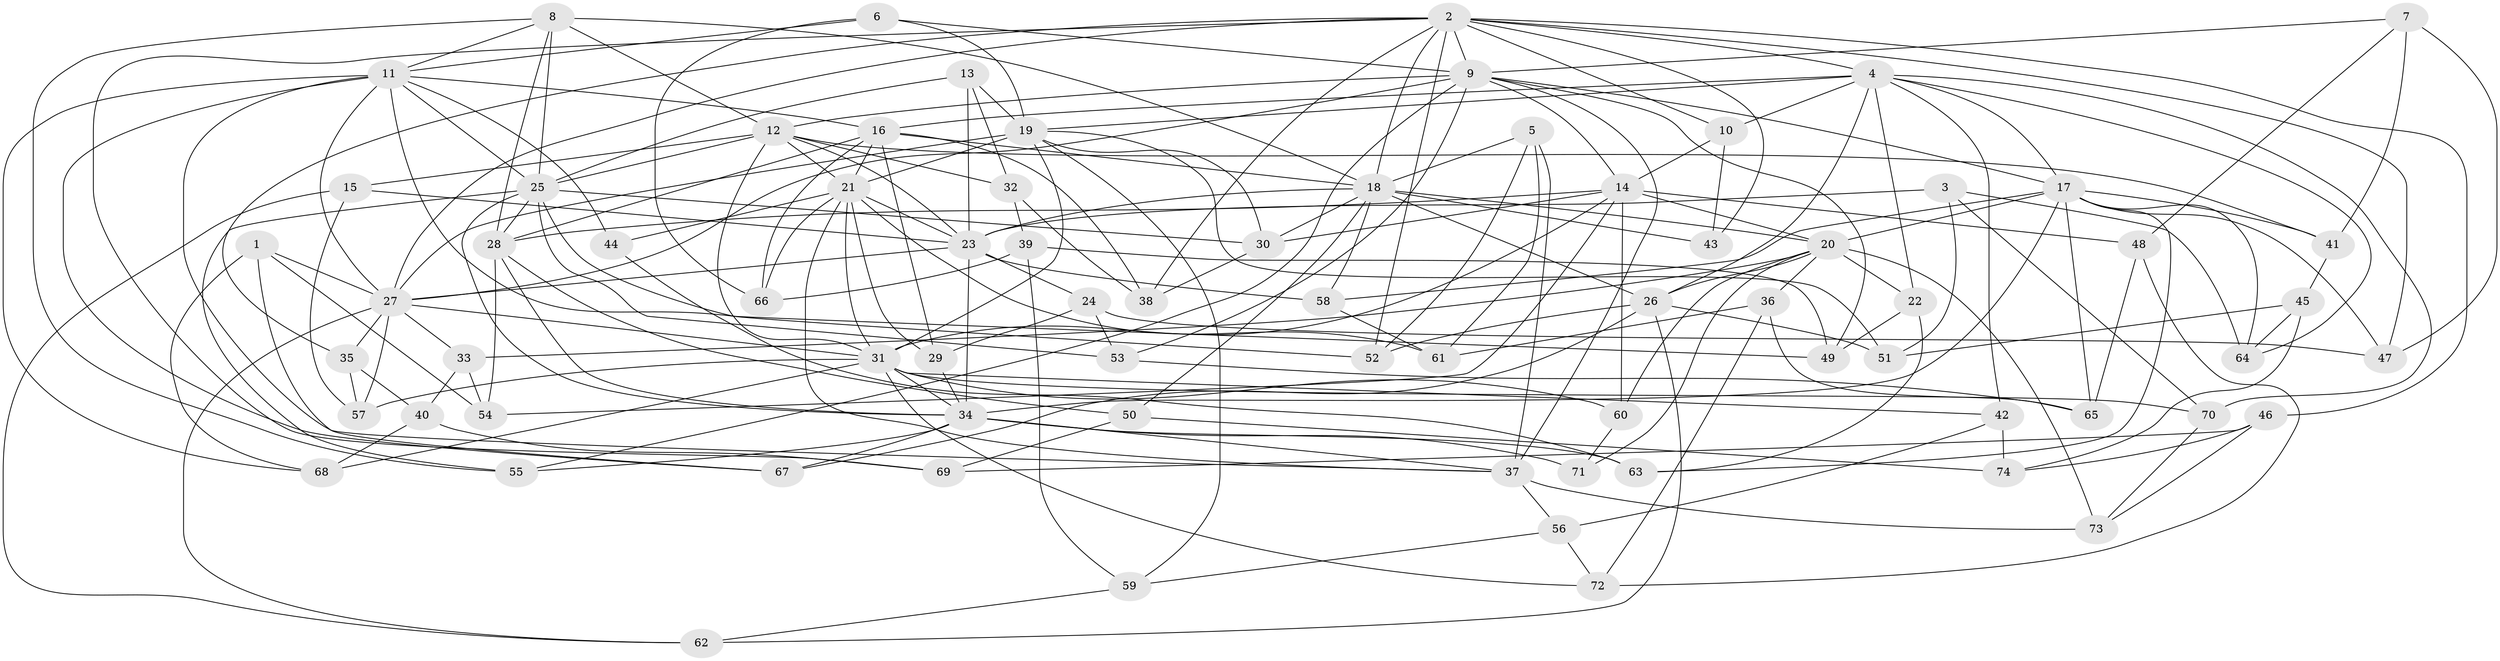 // original degree distribution, {4: 1.0}
// Generated by graph-tools (version 1.1) at 2025/53/03/04/25 22:53:58]
// undirected, 74 vertices, 205 edges
graph export_dot {
  node [color=gray90,style=filled];
  1;
  2;
  3;
  4;
  5;
  6;
  7;
  8;
  9;
  10;
  11;
  12;
  13;
  14;
  15;
  16;
  17;
  18;
  19;
  20;
  21;
  22;
  23;
  24;
  25;
  26;
  27;
  28;
  29;
  30;
  31;
  32;
  33;
  34;
  35;
  36;
  37;
  38;
  39;
  40;
  41;
  42;
  43;
  44;
  45;
  46;
  47;
  48;
  49;
  50;
  51;
  52;
  53;
  54;
  55;
  56;
  57;
  58;
  59;
  60;
  61;
  62;
  63;
  64;
  65;
  66;
  67;
  68;
  69;
  70;
  71;
  72;
  73;
  74;
  1 -- 27 [weight=1.0];
  1 -- 54 [weight=1.0];
  1 -- 67 [weight=1.0];
  1 -- 68 [weight=1.0];
  2 -- 4 [weight=1.0];
  2 -- 9 [weight=1.0];
  2 -- 10 [weight=1.0];
  2 -- 18 [weight=1.0];
  2 -- 27 [weight=1.0];
  2 -- 35 [weight=1.0];
  2 -- 38 [weight=1.0];
  2 -- 43 [weight=1.0];
  2 -- 46 [weight=1.0];
  2 -- 47 [weight=1.0];
  2 -- 52 [weight=1.0];
  2 -- 69 [weight=1.0];
  3 -- 23 [weight=1.0];
  3 -- 51 [weight=1.0];
  3 -- 64 [weight=1.0];
  3 -- 70 [weight=1.0];
  4 -- 10 [weight=1.0];
  4 -- 16 [weight=1.0];
  4 -- 17 [weight=1.0];
  4 -- 19 [weight=1.0];
  4 -- 22 [weight=1.0];
  4 -- 26 [weight=1.0];
  4 -- 42 [weight=1.0];
  4 -- 64 [weight=1.0];
  4 -- 70 [weight=1.0];
  5 -- 18 [weight=1.0];
  5 -- 37 [weight=1.0];
  5 -- 52 [weight=1.0];
  5 -- 61 [weight=1.0];
  6 -- 9 [weight=1.0];
  6 -- 11 [weight=1.0];
  6 -- 19 [weight=1.0];
  6 -- 66 [weight=1.0];
  7 -- 9 [weight=1.0];
  7 -- 41 [weight=1.0];
  7 -- 47 [weight=1.0];
  7 -- 48 [weight=1.0];
  8 -- 11 [weight=1.0];
  8 -- 12 [weight=3.0];
  8 -- 18 [weight=1.0];
  8 -- 25 [weight=1.0];
  8 -- 28 [weight=1.0];
  8 -- 55 [weight=1.0];
  9 -- 12 [weight=2.0];
  9 -- 14 [weight=1.0];
  9 -- 17 [weight=1.0];
  9 -- 27 [weight=1.0];
  9 -- 37 [weight=1.0];
  9 -- 49 [weight=1.0];
  9 -- 53 [weight=1.0];
  9 -- 55 [weight=1.0];
  10 -- 14 [weight=1.0];
  10 -- 43 [weight=1.0];
  11 -- 16 [weight=1.0];
  11 -- 25 [weight=1.0];
  11 -- 27 [weight=2.0];
  11 -- 37 [weight=1.0];
  11 -- 44 [weight=2.0];
  11 -- 49 [weight=1.0];
  11 -- 67 [weight=1.0];
  11 -- 68 [weight=1.0];
  12 -- 15 [weight=1.0];
  12 -- 21 [weight=1.0];
  12 -- 23 [weight=1.0];
  12 -- 25 [weight=1.0];
  12 -- 31 [weight=1.0];
  12 -- 32 [weight=1.0];
  12 -- 41 [weight=1.0];
  13 -- 19 [weight=1.0];
  13 -- 23 [weight=1.0];
  13 -- 25 [weight=1.0];
  13 -- 32 [weight=1.0];
  14 -- 20 [weight=1.0];
  14 -- 28 [weight=1.0];
  14 -- 30 [weight=2.0];
  14 -- 31 [weight=1.0];
  14 -- 48 [weight=1.0];
  14 -- 54 [weight=1.0];
  14 -- 60 [weight=1.0];
  15 -- 23 [weight=1.0];
  15 -- 57 [weight=1.0];
  15 -- 62 [weight=1.0];
  16 -- 18 [weight=1.0];
  16 -- 21 [weight=1.0];
  16 -- 28 [weight=1.0];
  16 -- 29 [weight=1.0];
  16 -- 38 [weight=1.0];
  16 -- 66 [weight=1.0];
  17 -- 20 [weight=1.0];
  17 -- 34 [weight=1.0];
  17 -- 41 [weight=1.0];
  17 -- 47 [weight=1.0];
  17 -- 58 [weight=1.0];
  17 -- 63 [weight=1.0];
  17 -- 64 [weight=1.0];
  17 -- 65 [weight=1.0];
  18 -- 20 [weight=1.0];
  18 -- 23 [weight=1.0];
  18 -- 26 [weight=1.0];
  18 -- 30 [weight=1.0];
  18 -- 43 [weight=2.0];
  18 -- 50 [weight=1.0];
  18 -- 58 [weight=1.0];
  19 -- 21 [weight=2.0];
  19 -- 27 [weight=1.0];
  19 -- 30 [weight=1.0];
  19 -- 31 [weight=1.0];
  19 -- 51 [weight=1.0];
  19 -- 59 [weight=1.0];
  20 -- 22 [weight=1.0];
  20 -- 26 [weight=2.0];
  20 -- 33 [weight=1.0];
  20 -- 36 [weight=1.0];
  20 -- 60 [weight=1.0];
  20 -- 71 [weight=2.0];
  20 -- 73 [weight=1.0];
  21 -- 23 [weight=1.0];
  21 -- 29 [weight=1.0];
  21 -- 31 [weight=1.0];
  21 -- 37 [weight=2.0];
  21 -- 44 [weight=1.0];
  21 -- 61 [weight=1.0];
  21 -- 66 [weight=1.0];
  22 -- 49 [weight=1.0];
  22 -- 63 [weight=1.0];
  23 -- 24 [weight=1.0];
  23 -- 27 [weight=1.0];
  23 -- 34 [weight=1.0];
  23 -- 58 [weight=1.0];
  24 -- 29 [weight=1.0];
  24 -- 47 [weight=1.0];
  24 -- 53 [weight=1.0];
  25 -- 28 [weight=1.0];
  25 -- 30 [weight=1.0];
  25 -- 34 [weight=1.0];
  25 -- 52 [weight=1.0];
  25 -- 53 [weight=1.0];
  25 -- 55 [weight=1.0];
  26 -- 51 [weight=1.0];
  26 -- 52 [weight=1.0];
  26 -- 62 [weight=1.0];
  26 -- 67 [weight=1.0];
  27 -- 31 [weight=1.0];
  27 -- 33 [weight=1.0];
  27 -- 35 [weight=1.0];
  27 -- 57 [weight=1.0];
  27 -- 62 [weight=1.0];
  28 -- 34 [weight=2.0];
  28 -- 50 [weight=1.0];
  28 -- 54 [weight=1.0];
  29 -- 34 [weight=1.0];
  30 -- 38 [weight=1.0];
  31 -- 34 [weight=1.0];
  31 -- 42 [weight=1.0];
  31 -- 57 [weight=1.0];
  31 -- 60 [weight=1.0];
  31 -- 68 [weight=1.0];
  31 -- 70 [weight=1.0];
  31 -- 72 [weight=1.0];
  32 -- 38 [weight=1.0];
  32 -- 39 [weight=1.0];
  33 -- 40 [weight=1.0];
  33 -- 54 [weight=1.0];
  34 -- 37 [weight=1.0];
  34 -- 55 [weight=1.0];
  34 -- 63 [weight=1.0];
  34 -- 67 [weight=1.0];
  34 -- 71 [weight=1.0];
  35 -- 40 [weight=1.0];
  35 -- 57 [weight=1.0];
  36 -- 61 [weight=1.0];
  36 -- 65 [weight=1.0];
  36 -- 72 [weight=1.0];
  37 -- 56 [weight=1.0];
  37 -- 73 [weight=1.0];
  39 -- 49 [weight=1.0];
  39 -- 59 [weight=1.0];
  39 -- 66 [weight=1.0];
  40 -- 68 [weight=1.0];
  40 -- 69 [weight=1.0];
  41 -- 45 [weight=1.0];
  42 -- 56 [weight=1.0];
  42 -- 74 [weight=1.0];
  44 -- 63 [weight=1.0];
  45 -- 51 [weight=1.0];
  45 -- 64 [weight=1.0];
  45 -- 74 [weight=1.0];
  46 -- 69 [weight=1.0];
  46 -- 73 [weight=1.0];
  46 -- 74 [weight=1.0];
  48 -- 65 [weight=1.0];
  48 -- 72 [weight=1.0];
  50 -- 69 [weight=1.0];
  50 -- 74 [weight=1.0];
  53 -- 65 [weight=1.0];
  56 -- 59 [weight=1.0];
  56 -- 72 [weight=1.0];
  58 -- 61 [weight=1.0];
  59 -- 62 [weight=1.0];
  60 -- 71 [weight=1.0];
  70 -- 73 [weight=1.0];
}
